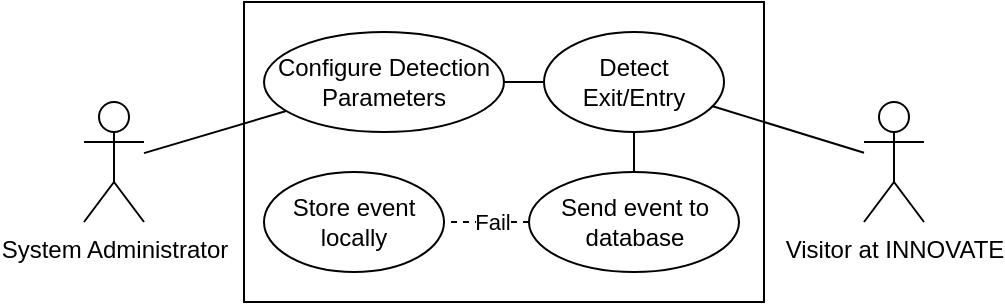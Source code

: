<mxfile version="26.2.14">
  <diagram name="Page-1" id="I-WCKS0thHTMVLHOPiGX">
    <mxGraphModel dx="815" dy="454" grid="1" gridSize="10" guides="1" tooltips="1" connect="1" arrows="1" fold="1" page="1" pageScale="1" pageWidth="850" pageHeight="1100" math="0" shadow="0">
      <root>
        <mxCell id="0" />
        <mxCell id="1" parent="0" />
        <mxCell id="E8oWA0aktgfHAe41XzHA-3" value="System Administrator" style="shape=umlActor;verticalLabelPosition=bottom;verticalAlign=top;html=1;outlineConnect=0;" parent="1" vertex="1">
          <mxGeometry x="50" y="70" width="30" height="60" as="geometry" />
        </mxCell>
        <mxCell id="E8oWA0aktgfHAe41XzHA-4" value="Visitor at INNOVATE" style="shape=umlActor;verticalLabelPosition=bottom;verticalAlign=top;html=1;outlineConnect=0;" parent="1" vertex="1">
          <mxGeometry x="440" y="70" width="30" height="60" as="geometry" />
        </mxCell>
        <mxCell id="E8oWA0aktgfHAe41XzHA-31" value="" style="group" parent="1" vertex="1" connectable="0">
          <mxGeometry x="130" y="20" width="260" height="150" as="geometry" />
        </mxCell>
        <mxCell id="E8oWA0aktgfHAe41XzHA-10" value="" style="rounded=0;whiteSpace=wrap;html=1;container=0;" parent="E8oWA0aktgfHAe41XzHA-31" vertex="1">
          <mxGeometry width="260" height="150" as="geometry" />
        </mxCell>
        <mxCell id="E8oWA0aktgfHAe41XzHA-8" value="Configure Detection Parameters" style="ellipse;whiteSpace=wrap;html=1;" parent="E8oWA0aktgfHAe41XzHA-31" vertex="1">
          <mxGeometry x="10" y="15" width="120" height="50" as="geometry" />
        </mxCell>
        <mxCell id="E8oWA0aktgfHAe41XzHA-19" value="Detect Exit/Entry" style="ellipse;whiteSpace=wrap;html=1;" parent="E8oWA0aktgfHAe41XzHA-31" vertex="1">
          <mxGeometry x="150" y="15" width="90" height="50" as="geometry" />
        </mxCell>
        <mxCell id="E8oWA0aktgfHAe41XzHA-23" value="Send event to database" style="ellipse;whiteSpace=wrap;html=1;" parent="E8oWA0aktgfHAe41XzHA-31" vertex="1">
          <mxGeometry x="142.5" y="85" width="105" height="50" as="geometry" />
        </mxCell>
        <mxCell id="E8oWA0aktgfHAe41XzHA-28" value="" style="endArrow=none;html=1;rounded=0;startFill=0;" parent="E8oWA0aktgfHAe41XzHA-31" source="E8oWA0aktgfHAe41XzHA-8" target="E8oWA0aktgfHAe41XzHA-19" edge="1">
          <mxGeometry width="50" height="50" relative="1" as="geometry">
            <mxPoint x="120" y="255" as="sourcePoint" />
            <mxPoint x="170" y="205" as="targetPoint" />
          </mxGeometry>
        </mxCell>
        <mxCell id="E8oWA0aktgfHAe41XzHA-27" value="" style="endArrow=none;html=1;rounded=0;startFill=0;" parent="E8oWA0aktgfHAe41XzHA-31" source="E8oWA0aktgfHAe41XzHA-19" target="E8oWA0aktgfHAe41XzHA-23" edge="1">
          <mxGeometry width="50" height="50" relative="1" as="geometry">
            <mxPoint x="120" y="255" as="sourcePoint" />
            <mxPoint x="170" y="205" as="targetPoint" />
          </mxGeometry>
        </mxCell>
        <mxCell id="E8oWA0aktgfHAe41XzHA-32" value="Store event locally" style="ellipse;whiteSpace=wrap;html=1;" parent="E8oWA0aktgfHAe41XzHA-31" vertex="1">
          <mxGeometry x="10" y="85" width="90" height="50" as="geometry" />
        </mxCell>
        <mxCell id="E8oWA0aktgfHAe41XzHA-36" value="" style="endArrow=none;html=1;rounded=0;startFill=0;dashed=1;" parent="E8oWA0aktgfHAe41XzHA-31" source="E8oWA0aktgfHAe41XzHA-23" target="E8oWA0aktgfHAe41XzHA-32" edge="1">
          <mxGeometry width="50" height="50" relative="1" as="geometry">
            <mxPoint x="260" y="110" as="sourcePoint" />
            <mxPoint x="310" y="60" as="targetPoint" />
          </mxGeometry>
        </mxCell>
        <mxCell id="E8oWA0aktgfHAe41XzHA-37" value="Fail" style="edgeLabel;html=1;align=center;verticalAlign=middle;resizable=0;points=[];" parent="E8oWA0aktgfHAe41XzHA-36" vertex="1" connectable="0">
          <mxGeometry x="-0.114" relative="1" as="geometry">
            <mxPoint as="offset" />
          </mxGeometry>
        </mxCell>
        <mxCell id="E8oWA0aktgfHAe41XzHA-29" value="" style="endArrow=none;html=1;rounded=0;startFill=0;" parent="1" source="E8oWA0aktgfHAe41XzHA-4" target="E8oWA0aktgfHAe41XzHA-19" edge="1">
          <mxGeometry width="50" height="50" relative="1" as="geometry">
            <mxPoint x="250" y="260" as="sourcePoint" />
            <mxPoint x="300" y="210" as="targetPoint" />
          </mxGeometry>
        </mxCell>
        <mxCell id="E8oWA0aktgfHAe41XzHA-13" value="" style="endArrow=none;html=1;rounded=0;" parent="1" source="E8oWA0aktgfHAe41XzHA-3" target="E8oWA0aktgfHAe41XzHA-8" edge="1">
          <mxGeometry width="50" height="50" relative="1" as="geometry">
            <mxPoint x="250" y="260" as="sourcePoint" />
            <mxPoint x="300" y="210" as="targetPoint" />
          </mxGeometry>
        </mxCell>
      </root>
    </mxGraphModel>
  </diagram>
</mxfile>
